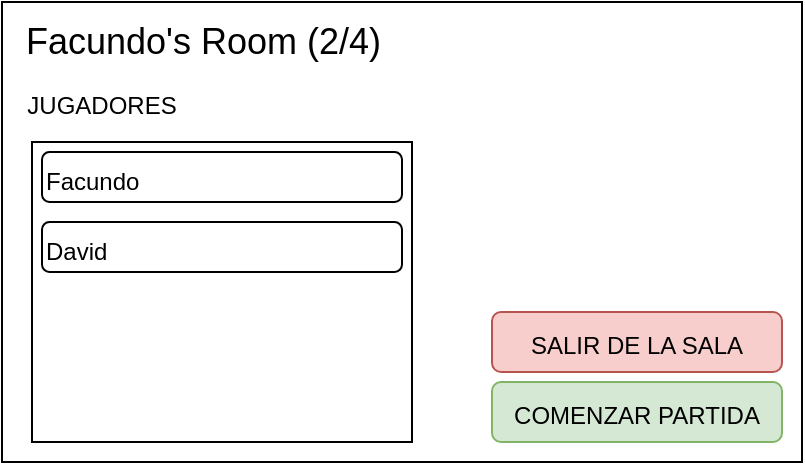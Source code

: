 <mxfile version="12.2.0" type="github" pages="1">
  <diagram id="9B5aXx-OeTy_IY9urPtJ" name="Page-1">
    <mxGraphModel dx="868" dy="467" grid="1" gridSize="10" guides="1" tooltips="1" connect="1" arrows="1" fold="1" page="1" pageScale="1" pageWidth="827" pageHeight="1169" math="0" shadow="0">
      <root>
        <mxCell id="0"/>
        <mxCell id="1" parent="0"/>
        <mxCell id="SbEF3p-PushhHjv0kQbk-1" value="" style="rounded=0;whiteSpace=wrap;html=1;" vertex="1" parent="1">
          <mxGeometry x="220" y="20" width="400" height="230" as="geometry"/>
        </mxCell>
        <mxCell id="SbEF3p-PushhHjv0kQbk-2" value="Facundo&#39;s Room (2/4)" style="text;html=1;strokeColor=none;fillColor=none;align=left;verticalAlign=middle;whiteSpace=wrap;rounded=0;fontSize=18;" vertex="1" parent="1">
          <mxGeometry x="230" y="30" width="200" height="20" as="geometry"/>
        </mxCell>
        <mxCell id="SbEF3p-PushhHjv0kQbk-3" value="&lt;font style=&quot;font-size: 12px&quot;&gt;SALIR DE LA SALA&lt;br&gt;&lt;/font&gt;" style="rounded=1;whiteSpace=wrap;html=1;fontSize=18;align=center;fillColor=#f8cecc;strokeColor=#b85450;" vertex="1" parent="1">
          <mxGeometry x="465" y="175" width="145" height="30" as="geometry"/>
        </mxCell>
        <mxCell id="SbEF3p-PushhHjv0kQbk-4" value="&lt;font style=&quot;font-size: 12px&quot;&gt;COMENZAR PARTIDA&lt;/font&gt;" style="rounded=1;whiteSpace=wrap;html=1;fontSize=18;align=center;fillColor=#d5e8d4;strokeColor=#82b366;" vertex="1" parent="1">
          <mxGeometry x="465" y="210" width="145" height="30" as="geometry"/>
        </mxCell>
        <mxCell id="SbEF3p-PushhHjv0kQbk-6" value="&lt;font style=&quot;font-size: 12px&quot;&gt;JUGADORES&lt;/font&gt;" style="text;html=1;strokeColor=none;fillColor=none;align=center;verticalAlign=middle;whiteSpace=wrap;rounded=0;fontSize=18;" vertex="1" parent="1">
          <mxGeometry x="250" y="60" width="40" height="20" as="geometry"/>
        </mxCell>
        <mxCell id="SbEF3p-PushhHjv0kQbk-7" value="" style="rounded=0;whiteSpace=wrap;html=1;fontSize=18;align=left;" vertex="1" parent="1">
          <mxGeometry x="235" y="90" width="190" height="150" as="geometry"/>
        </mxCell>
        <mxCell id="SbEF3p-PushhHjv0kQbk-8" value="&lt;font style=&quot;font-size: 12px&quot;&gt;Facundo&lt;/font&gt;" style="rounded=1;whiteSpace=wrap;html=1;fontSize=18;align=left;" vertex="1" parent="1">
          <mxGeometry x="240" y="95" width="180" height="25" as="geometry"/>
        </mxCell>
        <mxCell id="SbEF3p-PushhHjv0kQbk-9" value="&lt;font style=&quot;font-size: 12px&quot;&gt;David&lt;/font&gt;" style="rounded=1;whiteSpace=wrap;html=1;fontSize=18;align=left;" vertex="1" parent="1">
          <mxGeometry x="240" y="130" width="180" height="25" as="geometry"/>
        </mxCell>
      </root>
    </mxGraphModel>
  </diagram>
</mxfile>
